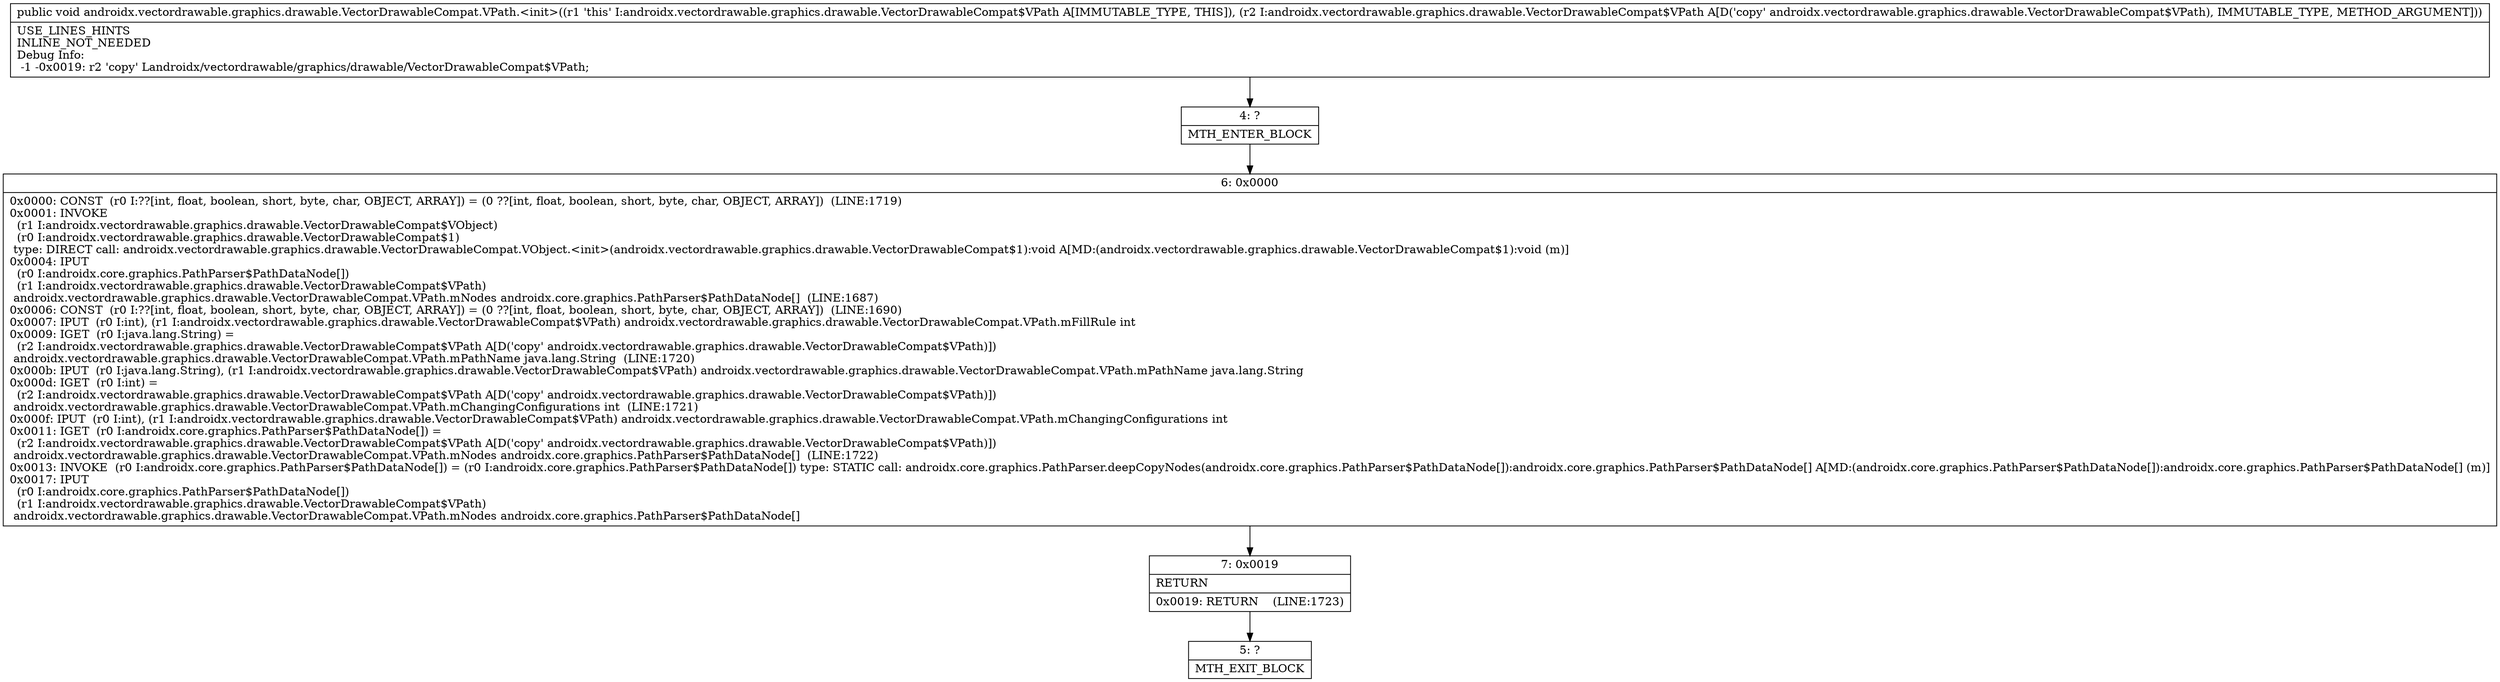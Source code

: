 digraph "CFG forandroidx.vectordrawable.graphics.drawable.VectorDrawableCompat.VPath.\<init\>(Landroidx\/vectordrawable\/graphics\/drawable\/VectorDrawableCompat$VPath;)V" {
Node_4 [shape=record,label="{4\:\ ?|MTH_ENTER_BLOCK\l}"];
Node_6 [shape=record,label="{6\:\ 0x0000|0x0000: CONST  (r0 I:??[int, float, boolean, short, byte, char, OBJECT, ARRAY]) = (0 ??[int, float, boolean, short, byte, char, OBJECT, ARRAY])  (LINE:1719)\l0x0001: INVOKE  \l  (r1 I:androidx.vectordrawable.graphics.drawable.VectorDrawableCompat$VObject)\l  (r0 I:androidx.vectordrawable.graphics.drawable.VectorDrawableCompat$1)\l type: DIRECT call: androidx.vectordrawable.graphics.drawable.VectorDrawableCompat.VObject.\<init\>(androidx.vectordrawable.graphics.drawable.VectorDrawableCompat$1):void A[MD:(androidx.vectordrawable.graphics.drawable.VectorDrawableCompat$1):void (m)]\l0x0004: IPUT  \l  (r0 I:androidx.core.graphics.PathParser$PathDataNode[])\l  (r1 I:androidx.vectordrawable.graphics.drawable.VectorDrawableCompat$VPath)\l androidx.vectordrawable.graphics.drawable.VectorDrawableCompat.VPath.mNodes androidx.core.graphics.PathParser$PathDataNode[]  (LINE:1687)\l0x0006: CONST  (r0 I:??[int, float, boolean, short, byte, char, OBJECT, ARRAY]) = (0 ??[int, float, boolean, short, byte, char, OBJECT, ARRAY])  (LINE:1690)\l0x0007: IPUT  (r0 I:int), (r1 I:androidx.vectordrawable.graphics.drawable.VectorDrawableCompat$VPath) androidx.vectordrawable.graphics.drawable.VectorDrawableCompat.VPath.mFillRule int \l0x0009: IGET  (r0 I:java.lang.String) = \l  (r2 I:androidx.vectordrawable.graphics.drawable.VectorDrawableCompat$VPath A[D('copy' androidx.vectordrawable.graphics.drawable.VectorDrawableCompat$VPath)])\l androidx.vectordrawable.graphics.drawable.VectorDrawableCompat.VPath.mPathName java.lang.String  (LINE:1720)\l0x000b: IPUT  (r0 I:java.lang.String), (r1 I:androidx.vectordrawable.graphics.drawable.VectorDrawableCompat$VPath) androidx.vectordrawable.graphics.drawable.VectorDrawableCompat.VPath.mPathName java.lang.String \l0x000d: IGET  (r0 I:int) = \l  (r2 I:androidx.vectordrawable.graphics.drawable.VectorDrawableCompat$VPath A[D('copy' androidx.vectordrawable.graphics.drawable.VectorDrawableCompat$VPath)])\l androidx.vectordrawable.graphics.drawable.VectorDrawableCompat.VPath.mChangingConfigurations int  (LINE:1721)\l0x000f: IPUT  (r0 I:int), (r1 I:androidx.vectordrawable.graphics.drawable.VectorDrawableCompat$VPath) androidx.vectordrawable.graphics.drawable.VectorDrawableCompat.VPath.mChangingConfigurations int \l0x0011: IGET  (r0 I:androidx.core.graphics.PathParser$PathDataNode[]) = \l  (r2 I:androidx.vectordrawable.graphics.drawable.VectorDrawableCompat$VPath A[D('copy' androidx.vectordrawable.graphics.drawable.VectorDrawableCompat$VPath)])\l androidx.vectordrawable.graphics.drawable.VectorDrawableCompat.VPath.mNodes androidx.core.graphics.PathParser$PathDataNode[]  (LINE:1722)\l0x0013: INVOKE  (r0 I:androidx.core.graphics.PathParser$PathDataNode[]) = (r0 I:androidx.core.graphics.PathParser$PathDataNode[]) type: STATIC call: androidx.core.graphics.PathParser.deepCopyNodes(androidx.core.graphics.PathParser$PathDataNode[]):androidx.core.graphics.PathParser$PathDataNode[] A[MD:(androidx.core.graphics.PathParser$PathDataNode[]):androidx.core.graphics.PathParser$PathDataNode[] (m)]\l0x0017: IPUT  \l  (r0 I:androidx.core.graphics.PathParser$PathDataNode[])\l  (r1 I:androidx.vectordrawable.graphics.drawable.VectorDrawableCompat$VPath)\l androidx.vectordrawable.graphics.drawable.VectorDrawableCompat.VPath.mNodes androidx.core.graphics.PathParser$PathDataNode[] \l}"];
Node_7 [shape=record,label="{7\:\ 0x0019|RETURN\l|0x0019: RETURN    (LINE:1723)\l}"];
Node_5 [shape=record,label="{5\:\ ?|MTH_EXIT_BLOCK\l}"];
MethodNode[shape=record,label="{public void androidx.vectordrawable.graphics.drawable.VectorDrawableCompat.VPath.\<init\>((r1 'this' I:androidx.vectordrawable.graphics.drawable.VectorDrawableCompat$VPath A[IMMUTABLE_TYPE, THIS]), (r2 I:androidx.vectordrawable.graphics.drawable.VectorDrawableCompat$VPath A[D('copy' androidx.vectordrawable.graphics.drawable.VectorDrawableCompat$VPath), IMMUTABLE_TYPE, METHOD_ARGUMENT]))  | USE_LINES_HINTS\lINLINE_NOT_NEEDED\lDebug Info:\l  \-1 \-0x0019: r2 'copy' Landroidx\/vectordrawable\/graphics\/drawable\/VectorDrawableCompat$VPath;\l}"];
MethodNode -> Node_4;Node_4 -> Node_6;
Node_6 -> Node_7;
Node_7 -> Node_5;
}

